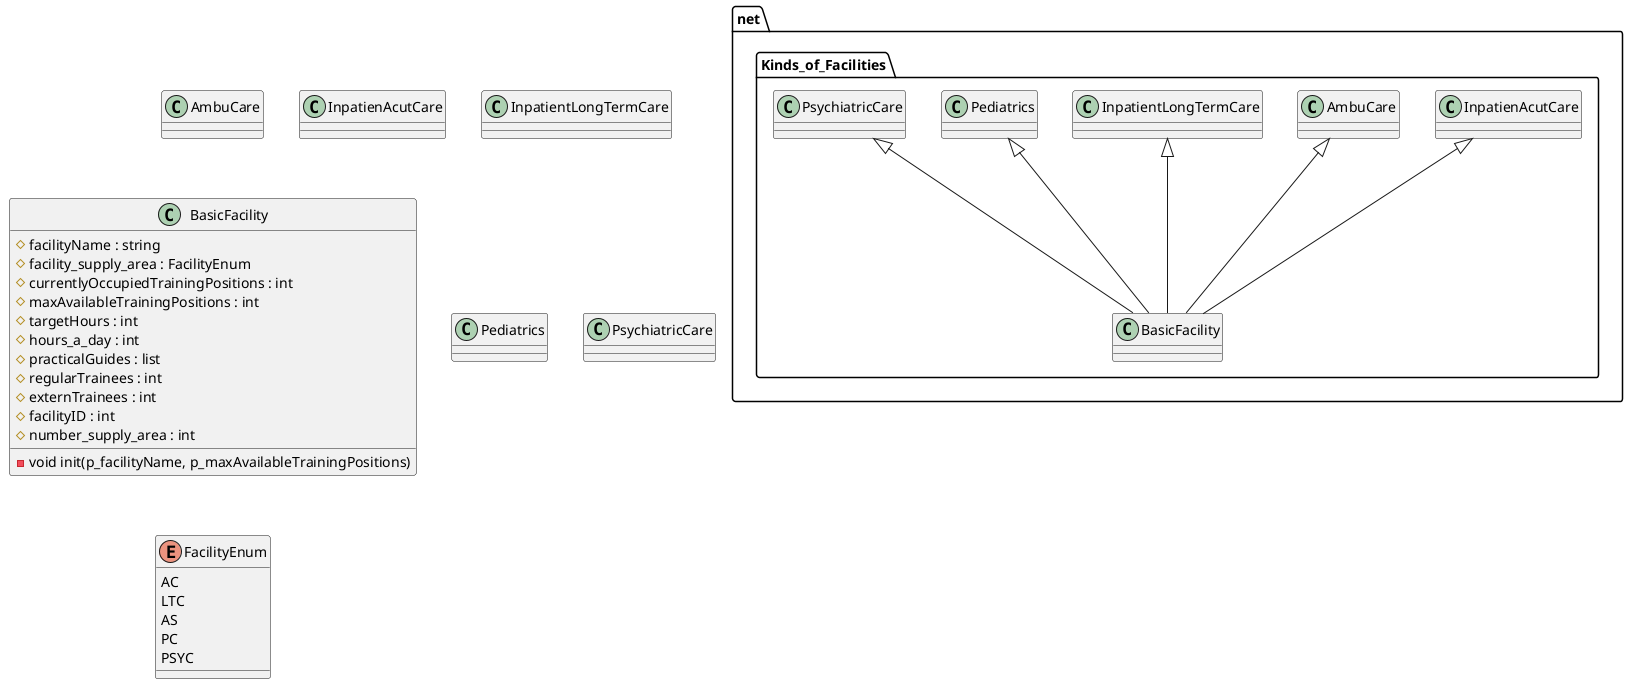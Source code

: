 @startuml
package "net.Kinds_of_Facilities"
{
    InpatienAcutCare <|-- BasicFacility
    AmbuCare <|-- BasicFacility
    InpatientLongTermCare <|-- BasicFacility
    Pediatrics <|-- BasicFacility
    PsychiatricCare <|-- BasicFacility
}
class AmbuCare{
   
}
class InpatienAcutCare{
    

}
class InpatientLongTermCare{
}
class BasicFacility{

    #facilityName : string
    #facility_supply_area : FacilityEnum
    #currentlyOccupiedTrainingPositions : int
    #maxAvailableTrainingPositions : int
    #targetHours : int
    #hours_a_day : int
    #practicalGuides : list
    #regularTrainees : int
    #externTrainees : int 
    #facilityID : int
    #number_supply_area : int
    -void init(p_facilityName, p_maxAvailableTrainingPositions)
}

class Pediatrics{
}
class PsychiatricCare{

   

}

Enum FacilityEnum{
    AC
    LTC 
    AS
    PC 
    PSYC
    }
@enduml